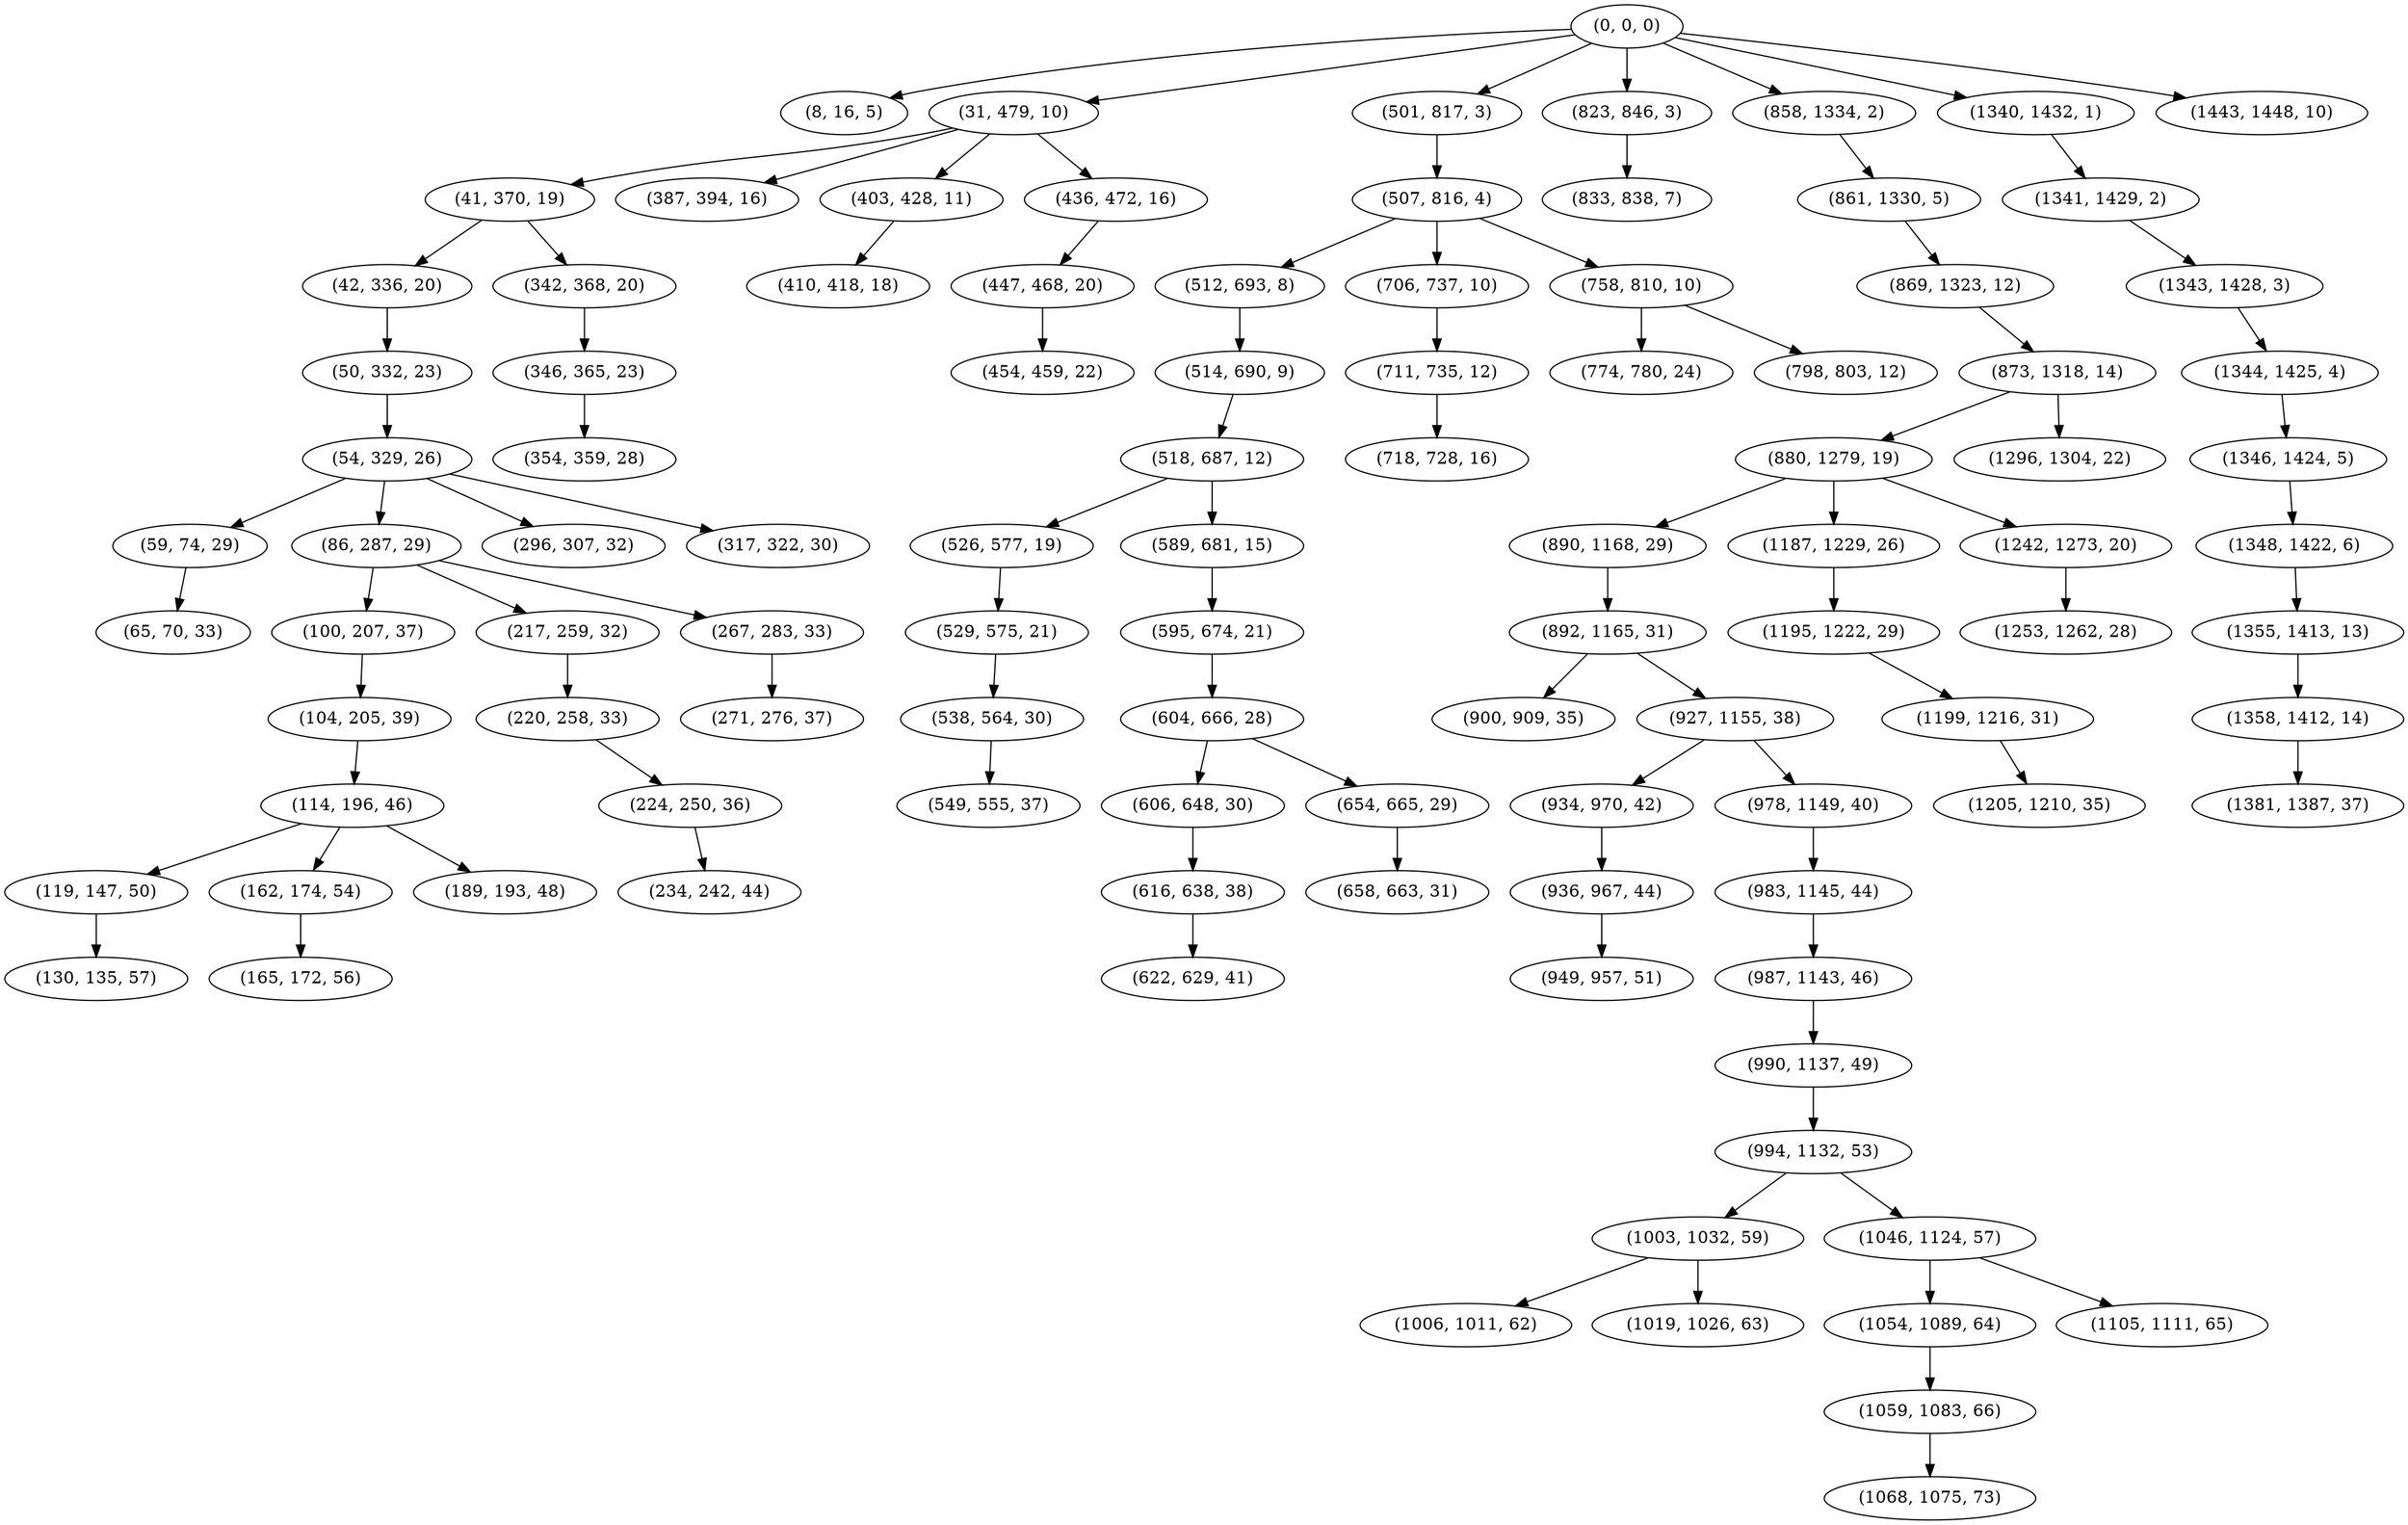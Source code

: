 digraph tree {
    "(0, 0, 0)";
    "(8, 16, 5)";
    "(31, 479, 10)";
    "(41, 370, 19)";
    "(42, 336, 20)";
    "(50, 332, 23)";
    "(54, 329, 26)";
    "(59, 74, 29)";
    "(65, 70, 33)";
    "(86, 287, 29)";
    "(100, 207, 37)";
    "(104, 205, 39)";
    "(114, 196, 46)";
    "(119, 147, 50)";
    "(130, 135, 57)";
    "(162, 174, 54)";
    "(165, 172, 56)";
    "(189, 193, 48)";
    "(217, 259, 32)";
    "(220, 258, 33)";
    "(224, 250, 36)";
    "(234, 242, 44)";
    "(267, 283, 33)";
    "(271, 276, 37)";
    "(296, 307, 32)";
    "(317, 322, 30)";
    "(342, 368, 20)";
    "(346, 365, 23)";
    "(354, 359, 28)";
    "(387, 394, 16)";
    "(403, 428, 11)";
    "(410, 418, 18)";
    "(436, 472, 16)";
    "(447, 468, 20)";
    "(454, 459, 22)";
    "(501, 817, 3)";
    "(507, 816, 4)";
    "(512, 693, 8)";
    "(514, 690, 9)";
    "(518, 687, 12)";
    "(526, 577, 19)";
    "(529, 575, 21)";
    "(538, 564, 30)";
    "(549, 555, 37)";
    "(589, 681, 15)";
    "(595, 674, 21)";
    "(604, 666, 28)";
    "(606, 648, 30)";
    "(616, 638, 38)";
    "(622, 629, 41)";
    "(654, 665, 29)";
    "(658, 663, 31)";
    "(706, 737, 10)";
    "(711, 735, 12)";
    "(718, 728, 16)";
    "(758, 810, 10)";
    "(774, 780, 24)";
    "(798, 803, 12)";
    "(823, 846, 3)";
    "(833, 838, 7)";
    "(858, 1334, 2)";
    "(861, 1330, 5)";
    "(869, 1323, 12)";
    "(873, 1318, 14)";
    "(880, 1279, 19)";
    "(890, 1168, 29)";
    "(892, 1165, 31)";
    "(900, 909, 35)";
    "(927, 1155, 38)";
    "(934, 970, 42)";
    "(936, 967, 44)";
    "(949, 957, 51)";
    "(978, 1149, 40)";
    "(983, 1145, 44)";
    "(987, 1143, 46)";
    "(990, 1137, 49)";
    "(994, 1132, 53)";
    "(1003, 1032, 59)";
    "(1006, 1011, 62)";
    "(1019, 1026, 63)";
    "(1046, 1124, 57)";
    "(1054, 1089, 64)";
    "(1059, 1083, 66)";
    "(1068, 1075, 73)";
    "(1105, 1111, 65)";
    "(1187, 1229, 26)";
    "(1195, 1222, 29)";
    "(1199, 1216, 31)";
    "(1205, 1210, 35)";
    "(1242, 1273, 20)";
    "(1253, 1262, 28)";
    "(1296, 1304, 22)";
    "(1340, 1432, 1)";
    "(1341, 1429, 2)";
    "(1343, 1428, 3)";
    "(1344, 1425, 4)";
    "(1346, 1424, 5)";
    "(1348, 1422, 6)";
    "(1355, 1413, 13)";
    "(1358, 1412, 14)";
    "(1381, 1387, 37)";
    "(1443, 1448, 10)";
    "(0, 0, 0)" -> "(8, 16, 5)";
    "(0, 0, 0)" -> "(31, 479, 10)";
    "(0, 0, 0)" -> "(501, 817, 3)";
    "(0, 0, 0)" -> "(823, 846, 3)";
    "(0, 0, 0)" -> "(858, 1334, 2)";
    "(0, 0, 0)" -> "(1340, 1432, 1)";
    "(0, 0, 0)" -> "(1443, 1448, 10)";
    "(31, 479, 10)" -> "(41, 370, 19)";
    "(31, 479, 10)" -> "(387, 394, 16)";
    "(31, 479, 10)" -> "(403, 428, 11)";
    "(31, 479, 10)" -> "(436, 472, 16)";
    "(41, 370, 19)" -> "(42, 336, 20)";
    "(41, 370, 19)" -> "(342, 368, 20)";
    "(42, 336, 20)" -> "(50, 332, 23)";
    "(50, 332, 23)" -> "(54, 329, 26)";
    "(54, 329, 26)" -> "(59, 74, 29)";
    "(54, 329, 26)" -> "(86, 287, 29)";
    "(54, 329, 26)" -> "(296, 307, 32)";
    "(54, 329, 26)" -> "(317, 322, 30)";
    "(59, 74, 29)" -> "(65, 70, 33)";
    "(86, 287, 29)" -> "(100, 207, 37)";
    "(86, 287, 29)" -> "(217, 259, 32)";
    "(86, 287, 29)" -> "(267, 283, 33)";
    "(100, 207, 37)" -> "(104, 205, 39)";
    "(104, 205, 39)" -> "(114, 196, 46)";
    "(114, 196, 46)" -> "(119, 147, 50)";
    "(114, 196, 46)" -> "(162, 174, 54)";
    "(114, 196, 46)" -> "(189, 193, 48)";
    "(119, 147, 50)" -> "(130, 135, 57)";
    "(162, 174, 54)" -> "(165, 172, 56)";
    "(217, 259, 32)" -> "(220, 258, 33)";
    "(220, 258, 33)" -> "(224, 250, 36)";
    "(224, 250, 36)" -> "(234, 242, 44)";
    "(267, 283, 33)" -> "(271, 276, 37)";
    "(342, 368, 20)" -> "(346, 365, 23)";
    "(346, 365, 23)" -> "(354, 359, 28)";
    "(403, 428, 11)" -> "(410, 418, 18)";
    "(436, 472, 16)" -> "(447, 468, 20)";
    "(447, 468, 20)" -> "(454, 459, 22)";
    "(501, 817, 3)" -> "(507, 816, 4)";
    "(507, 816, 4)" -> "(512, 693, 8)";
    "(507, 816, 4)" -> "(706, 737, 10)";
    "(507, 816, 4)" -> "(758, 810, 10)";
    "(512, 693, 8)" -> "(514, 690, 9)";
    "(514, 690, 9)" -> "(518, 687, 12)";
    "(518, 687, 12)" -> "(526, 577, 19)";
    "(518, 687, 12)" -> "(589, 681, 15)";
    "(526, 577, 19)" -> "(529, 575, 21)";
    "(529, 575, 21)" -> "(538, 564, 30)";
    "(538, 564, 30)" -> "(549, 555, 37)";
    "(589, 681, 15)" -> "(595, 674, 21)";
    "(595, 674, 21)" -> "(604, 666, 28)";
    "(604, 666, 28)" -> "(606, 648, 30)";
    "(604, 666, 28)" -> "(654, 665, 29)";
    "(606, 648, 30)" -> "(616, 638, 38)";
    "(616, 638, 38)" -> "(622, 629, 41)";
    "(654, 665, 29)" -> "(658, 663, 31)";
    "(706, 737, 10)" -> "(711, 735, 12)";
    "(711, 735, 12)" -> "(718, 728, 16)";
    "(758, 810, 10)" -> "(774, 780, 24)";
    "(758, 810, 10)" -> "(798, 803, 12)";
    "(823, 846, 3)" -> "(833, 838, 7)";
    "(858, 1334, 2)" -> "(861, 1330, 5)";
    "(861, 1330, 5)" -> "(869, 1323, 12)";
    "(869, 1323, 12)" -> "(873, 1318, 14)";
    "(873, 1318, 14)" -> "(880, 1279, 19)";
    "(873, 1318, 14)" -> "(1296, 1304, 22)";
    "(880, 1279, 19)" -> "(890, 1168, 29)";
    "(880, 1279, 19)" -> "(1187, 1229, 26)";
    "(880, 1279, 19)" -> "(1242, 1273, 20)";
    "(890, 1168, 29)" -> "(892, 1165, 31)";
    "(892, 1165, 31)" -> "(900, 909, 35)";
    "(892, 1165, 31)" -> "(927, 1155, 38)";
    "(927, 1155, 38)" -> "(934, 970, 42)";
    "(927, 1155, 38)" -> "(978, 1149, 40)";
    "(934, 970, 42)" -> "(936, 967, 44)";
    "(936, 967, 44)" -> "(949, 957, 51)";
    "(978, 1149, 40)" -> "(983, 1145, 44)";
    "(983, 1145, 44)" -> "(987, 1143, 46)";
    "(987, 1143, 46)" -> "(990, 1137, 49)";
    "(990, 1137, 49)" -> "(994, 1132, 53)";
    "(994, 1132, 53)" -> "(1003, 1032, 59)";
    "(994, 1132, 53)" -> "(1046, 1124, 57)";
    "(1003, 1032, 59)" -> "(1006, 1011, 62)";
    "(1003, 1032, 59)" -> "(1019, 1026, 63)";
    "(1046, 1124, 57)" -> "(1054, 1089, 64)";
    "(1046, 1124, 57)" -> "(1105, 1111, 65)";
    "(1054, 1089, 64)" -> "(1059, 1083, 66)";
    "(1059, 1083, 66)" -> "(1068, 1075, 73)";
    "(1187, 1229, 26)" -> "(1195, 1222, 29)";
    "(1195, 1222, 29)" -> "(1199, 1216, 31)";
    "(1199, 1216, 31)" -> "(1205, 1210, 35)";
    "(1242, 1273, 20)" -> "(1253, 1262, 28)";
    "(1340, 1432, 1)" -> "(1341, 1429, 2)";
    "(1341, 1429, 2)" -> "(1343, 1428, 3)";
    "(1343, 1428, 3)" -> "(1344, 1425, 4)";
    "(1344, 1425, 4)" -> "(1346, 1424, 5)";
    "(1346, 1424, 5)" -> "(1348, 1422, 6)";
    "(1348, 1422, 6)" -> "(1355, 1413, 13)";
    "(1355, 1413, 13)" -> "(1358, 1412, 14)";
    "(1358, 1412, 14)" -> "(1381, 1387, 37)";
}
